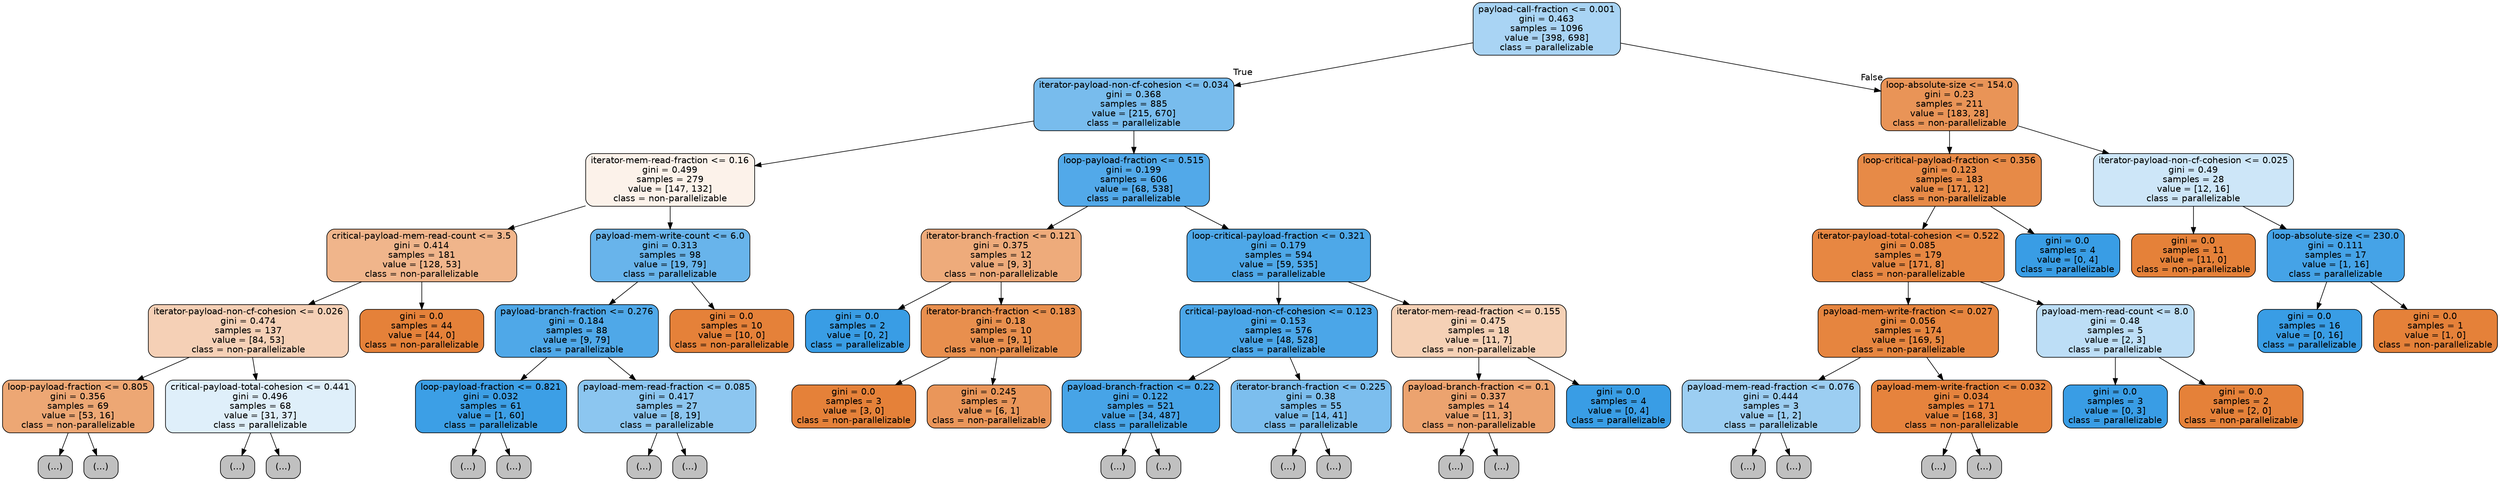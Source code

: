 digraph Tree {
node [shape=box, style="filled, rounded", color="black", fontname=helvetica] ;
edge [fontname=helvetica] ;
0 [label="payload-call-fraction <= 0.001\ngini = 0.463\nsamples = 1096\nvalue = [398, 698]\nclass = parallelizable", fillcolor="#399de56e"] ;
1 [label="iterator-payload-non-cf-cohesion <= 0.034\ngini = 0.368\nsamples = 885\nvalue = [215, 670]\nclass = parallelizable", fillcolor="#399de5ad"] ;
0 -> 1 [labeldistance=2.5, labelangle=45, headlabel="True"] ;
2 [label="iterator-mem-read-fraction <= 0.16\ngini = 0.499\nsamples = 279\nvalue = [147, 132]\nclass = non-parallelizable", fillcolor="#e581391a"] ;
1 -> 2 ;
3 [label="critical-payload-mem-read-count <= 3.5\ngini = 0.414\nsamples = 181\nvalue = [128, 53]\nclass = non-parallelizable", fillcolor="#e5813995"] ;
2 -> 3 ;
4 [label="iterator-payload-non-cf-cohesion <= 0.026\ngini = 0.474\nsamples = 137\nvalue = [84, 53]\nclass = non-parallelizable", fillcolor="#e581395e"] ;
3 -> 4 ;
5 [label="loop-payload-fraction <= 0.805\ngini = 0.356\nsamples = 69\nvalue = [53, 16]\nclass = non-parallelizable", fillcolor="#e58139b2"] ;
4 -> 5 ;
6 [label="(...)", fillcolor="#C0C0C0"] ;
5 -> 6 ;
9 [label="(...)", fillcolor="#C0C0C0"] ;
5 -> 9 ;
22 [label="critical-payload-total-cohesion <= 0.441\ngini = 0.496\nsamples = 68\nvalue = [31, 37]\nclass = parallelizable", fillcolor="#399de529"] ;
4 -> 22 ;
23 [label="(...)", fillcolor="#C0C0C0"] ;
22 -> 23 ;
40 [label="(...)", fillcolor="#C0C0C0"] ;
22 -> 40 ;
45 [label="gini = 0.0\nsamples = 44\nvalue = [44, 0]\nclass = non-parallelizable", fillcolor="#e58139ff"] ;
3 -> 45 ;
46 [label="payload-mem-write-count <= 6.0\ngini = 0.313\nsamples = 98\nvalue = [19, 79]\nclass = parallelizable", fillcolor="#399de5c2"] ;
2 -> 46 ;
47 [label="payload-branch-fraction <= 0.276\ngini = 0.184\nsamples = 88\nvalue = [9, 79]\nclass = parallelizable", fillcolor="#399de5e2"] ;
46 -> 47 ;
48 [label="loop-payload-fraction <= 0.821\ngini = 0.032\nsamples = 61\nvalue = [1, 60]\nclass = parallelizable", fillcolor="#399de5fb"] ;
47 -> 48 ;
49 [label="(...)", fillcolor="#C0C0C0"] ;
48 -> 49 ;
52 [label="(...)", fillcolor="#C0C0C0"] ;
48 -> 52 ;
53 [label="payload-mem-read-fraction <= 0.085\ngini = 0.417\nsamples = 27\nvalue = [8, 19]\nclass = parallelizable", fillcolor="#399de594"] ;
47 -> 53 ;
54 [label="(...)", fillcolor="#C0C0C0"] ;
53 -> 54 ;
63 [label="(...)", fillcolor="#C0C0C0"] ;
53 -> 63 ;
68 [label="gini = 0.0\nsamples = 10\nvalue = [10, 0]\nclass = non-parallelizable", fillcolor="#e58139ff"] ;
46 -> 68 ;
69 [label="loop-payload-fraction <= 0.515\ngini = 0.199\nsamples = 606\nvalue = [68, 538]\nclass = parallelizable", fillcolor="#399de5df"] ;
1 -> 69 ;
70 [label="iterator-branch-fraction <= 0.121\ngini = 0.375\nsamples = 12\nvalue = [9, 3]\nclass = non-parallelizable", fillcolor="#e58139aa"] ;
69 -> 70 ;
71 [label="gini = 0.0\nsamples = 2\nvalue = [0, 2]\nclass = parallelizable", fillcolor="#399de5ff"] ;
70 -> 71 ;
72 [label="iterator-branch-fraction <= 0.183\ngini = 0.18\nsamples = 10\nvalue = [9, 1]\nclass = non-parallelizable", fillcolor="#e58139e3"] ;
70 -> 72 ;
73 [label="gini = 0.0\nsamples = 3\nvalue = [3, 0]\nclass = non-parallelizable", fillcolor="#e58139ff"] ;
72 -> 73 ;
74 [label="gini = 0.245\nsamples = 7\nvalue = [6, 1]\nclass = non-parallelizable", fillcolor="#e58139d4"] ;
72 -> 74 ;
75 [label="loop-critical-payload-fraction <= 0.321\ngini = 0.179\nsamples = 594\nvalue = [59, 535]\nclass = parallelizable", fillcolor="#399de5e3"] ;
69 -> 75 ;
76 [label="critical-payload-non-cf-cohesion <= 0.123\ngini = 0.153\nsamples = 576\nvalue = [48, 528]\nclass = parallelizable", fillcolor="#399de5e8"] ;
75 -> 76 ;
77 [label="payload-branch-fraction <= 0.22\ngini = 0.122\nsamples = 521\nvalue = [34, 487]\nclass = parallelizable", fillcolor="#399de5ed"] ;
76 -> 77 ;
78 [label="(...)", fillcolor="#C0C0C0"] ;
77 -> 78 ;
119 [label="(...)", fillcolor="#C0C0C0"] ;
77 -> 119 ;
134 [label="iterator-branch-fraction <= 0.225\ngini = 0.38\nsamples = 55\nvalue = [14, 41]\nclass = parallelizable", fillcolor="#399de5a8"] ;
76 -> 134 ;
135 [label="(...)", fillcolor="#C0C0C0"] ;
134 -> 135 ;
136 [label="(...)", fillcolor="#C0C0C0"] ;
134 -> 136 ;
153 [label="iterator-mem-read-fraction <= 0.155\ngini = 0.475\nsamples = 18\nvalue = [11, 7]\nclass = non-parallelizable", fillcolor="#e581395d"] ;
75 -> 153 ;
154 [label="payload-branch-fraction <= 0.1\ngini = 0.337\nsamples = 14\nvalue = [11, 3]\nclass = non-parallelizable", fillcolor="#e58139b9"] ;
153 -> 154 ;
155 [label="(...)", fillcolor="#C0C0C0"] ;
154 -> 155 ;
158 [label="(...)", fillcolor="#C0C0C0"] ;
154 -> 158 ;
159 [label="gini = 0.0\nsamples = 4\nvalue = [0, 4]\nclass = parallelizable", fillcolor="#399de5ff"] ;
153 -> 159 ;
160 [label="loop-absolute-size <= 154.0\ngini = 0.23\nsamples = 211\nvalue = [183, 28]\nclass = non-parallelizable", fillcolor="#e58139d8"] ;
0 -> 160 [labeldistance=2.5, labelangle=-45, headlabel="False"] ;
161 [label="loop-critical-payload-fraction <= 0.356\ngini = 0.123\nsamples = 183\nvalue = [171, 12]\nclass = non-parallelizable", fillcolor="#e58139ed"] ;
160 -> 161 ;
162 [label="iterator-payload-total-cohesion <= 0.522\ngini = 0.085\nsamples = 179\nvalue = [171, 8]\nclass = non-parallelizable", fillcolor="#e58139f3"] ;
161 -> 162 ;
163 [label="payload-mem-write-fraction <= 0.027\ngini = 0.056\nsamples = 174\nvalue = [169, 5]\nclass = non-parallelizable", fillcolor="#e58139f7"] ;
162 -> 163 ;
164 [label="payload-mem-read-fraction <= 0.076\ngini = 0.444\nsamples = 3\nvalue = [1, 2]\nclass = parallelizable", fillcolor="#399de57f"] ;
163 -> 164 ;
165 [label="(...)", fillcolor="#C0C0C0"] ;
164 -> 165 ;
166 [label="(...)", fillcolor="#C0C0C0"] ;
164 -> 166 ;
167 [label="payload-mem-write-fraction <= 0.032\ngini = 0.034\nsamples = 171\nvalue = [168, 3]\nclass = non-parallelizable", fillcolor="#e58139fa"] ;
163 -> 167 ;
168 [label="(...)", fillcolor="#C0C0C0"] ;
167 -> 168 ;
171 [label="(...)", fillcolor="#C0C0C0"] ;
167 -> 171 ;
178 [label="payload-mem-read-count <= 8.0\ngini = 0.48\nsamples = 5\nvalue = [2, 3]\nclass = parallelizable", fillcolor="#399de555"] ;
162 -> 178 ;
179 [label="gini = 0.0\nsamples = 3\nvalue = [0, 3]\nclass = parallelizable", fillcolor="#399de5ff"] ;
178 -> 179 ;
180 [label="gini = 0.0\nsamples = 2\nvalue = [2, 0]\nclass = non-parallelizable", fillcolor="#e58139ff"] ;
178 -> 180 ;
181 [label="gini = 0.0\nsamples = 4\nvalue = [0, 4]\nclass = parallelizable", fillcolor="#399de5ff"] ;
161 -> 181 ;
182 [label="iterator-payload-non-cf-cohesion <= 0.025\ngini = 0.49\nsamples = 28\nvalue = [12, 16]\nclass = parallelizable", fillcolor="#399de540"] ;
160 -> 182 ;
183 [label="gini = 0.0\nsamples = 11\nvalue = [11, 0]\nclass = non-parallelizable", fillcolor="#e58139ff"] ;
182 -> 183 ;
184 [label="loop-absolute-size <= 230.0\ngini = 0.111\nsamples = 17\nvalue = [1, 16]\nclass = parallelizable", fillcolor="#399de5ef"] ;
182 -> 184 ;
185 [label="gini = 0.0\nsamples = 16\nvalue = [0, 16]\nclass = parallelizable", fillcolor="#399de5ff"] ;
184 -> 185 ;
186 [label="gini = 0.0\nsamples = 1\nvalue = [1, 0]\nclass = non-parallelizable", fillcolor="#e58139ff"] ;
184 -> 186 ;
}